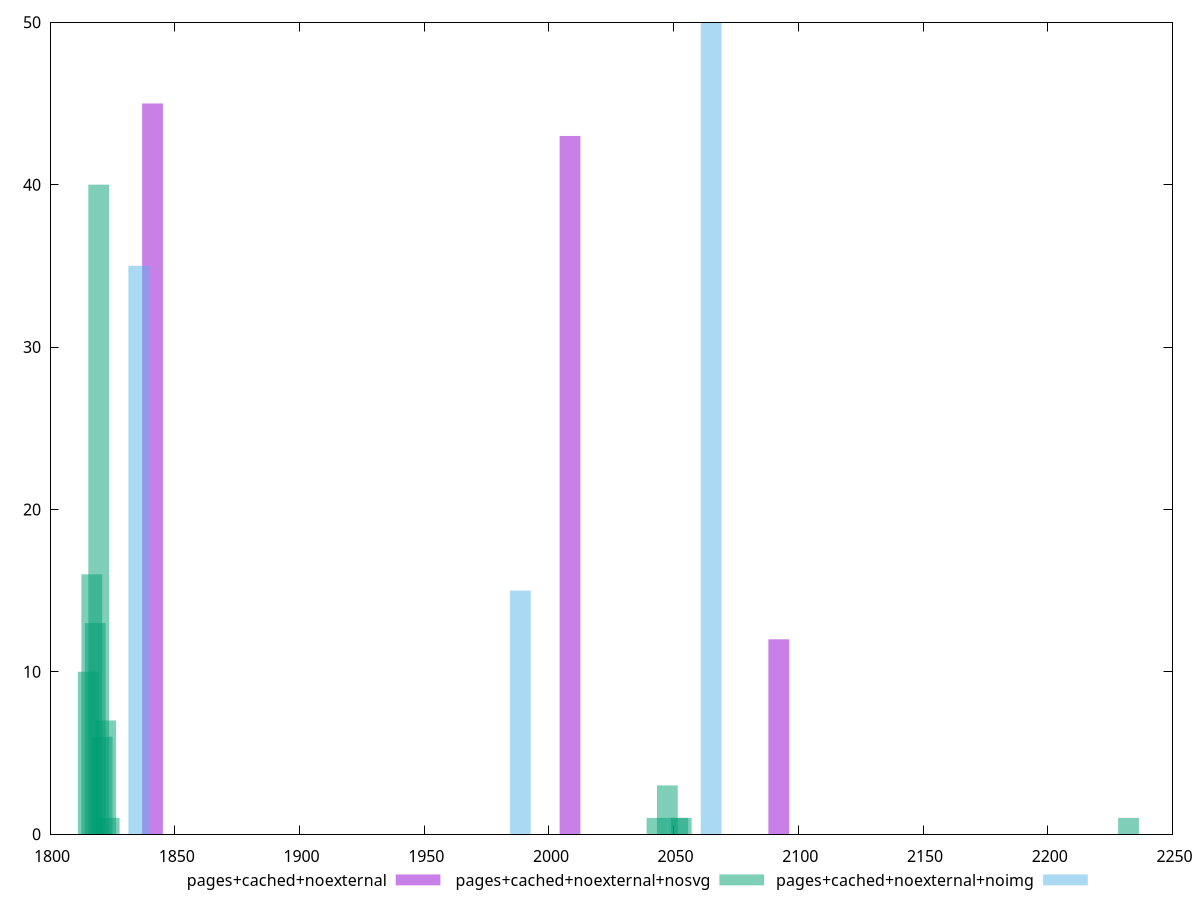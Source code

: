 $_pagesCachedNoexternal <<EOF
1841.098286907206 45
2008.4708584442246 43
2092.1571442127342 12
EOF
$_pagesCachedNoexternalNosvg <<EOF
1815.3645748888778 10
1819.534631339618 40
1818.1446125227046 13
1816.7545937057912 16
1822.3146689734447 7
2232.3702199628924 1
2053.057792581066 1
1820.9246501565312 6
2043.3276608626725 1
2047.4977173134127 3
1823.704687790358 1
2051.667773764153 1
EOF
$_pagesCachedNoexternalNoimg <<EOF
1835.5850647816378 35
2065.033197879343 50
1988.5504868467744 15
EOF
set key outside below
set terminal pngcairo
set output "report_00006_2020-11-02T20-21-41.718Z/metrics/metrics_pages+cached+noexternal_pages+cached+noexternal+nosvg_pages+cached+noexternal+noimg+hist.png"
set boxwidth 8.340112901480293
set style fill transparent solid 0.5 noborder
set yrange [0:50]
plot $_pagesCachedNoexternal title "pages+cached+noexternal" with boxes ,$_pagesCachedNoexternalNosvg title "pages+cached+noexternal+nosvg" with boxes ,$_pagesCachedNoexternalNoimg title "pages+cached+noexternal+noimg" with boxes ,